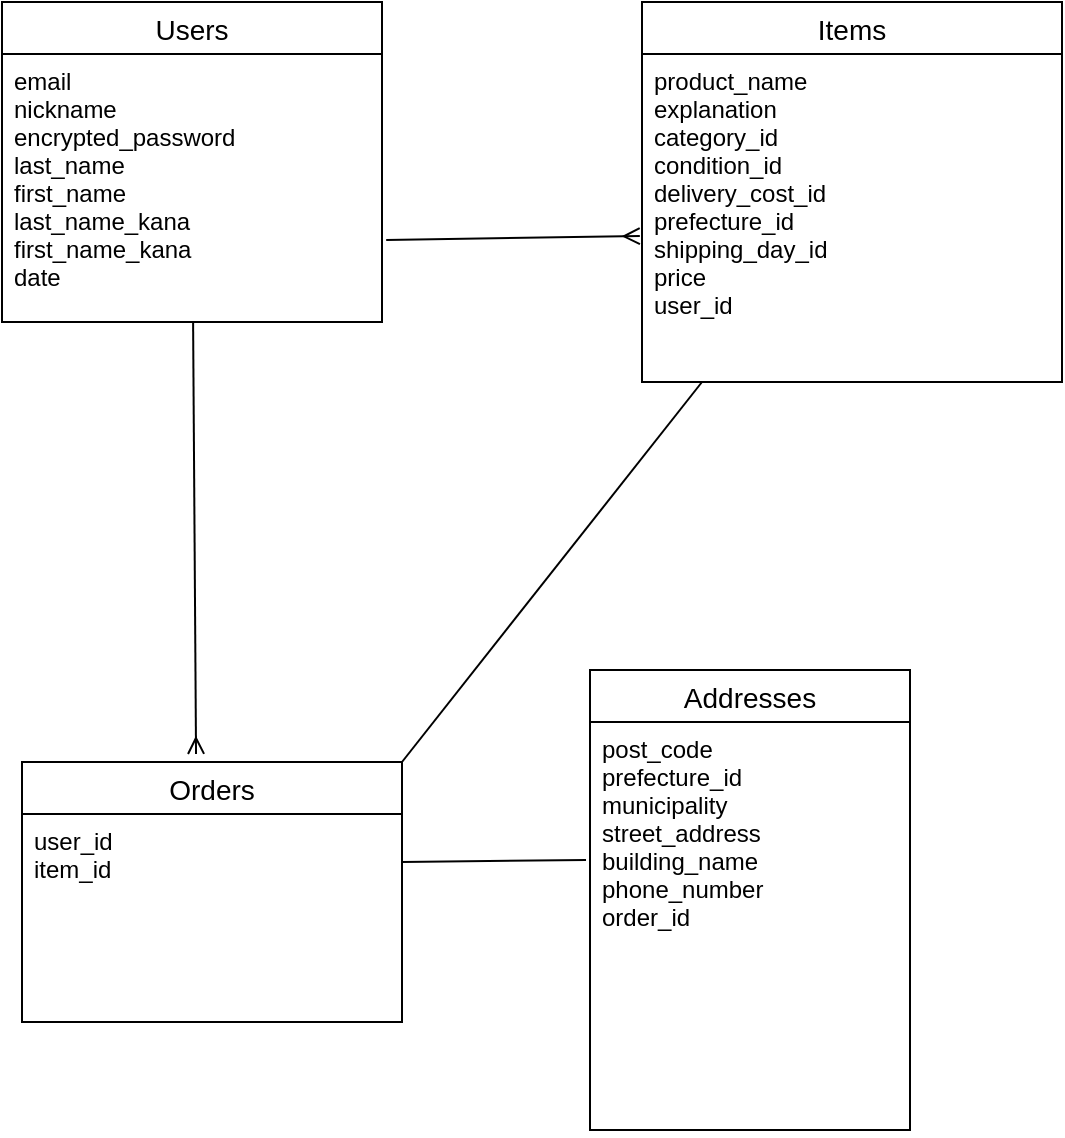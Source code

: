 <mxfile>
    <diagram id="KfAh_hk7WF3Ay11qZYcE" name="ページ1">
        <mxGraphModel dx="634" dy="716" grid="1" gridSize="10" guides="1" tooltips="1" connect="1" arrows="1" fold="1" page="1" pageScale="1" pageWidth="827" pageHeight="1169" math="0" shadow="0">
            <root>
                <mxCell id="0"/>
                <mxCell id="1" parent="0"/>
                <mxCell id="29" style="edgeStyle=none;html=1;entryX=0.458;entryY=-0.031;entryDx=0;entryDy=0;entryPerimeter=0;endArrow=ERmany;endFill=0;" parent="1" source="2" target="17" edge="1">
                    <mxGeometry relative="1" as="geometry">
                        <mxPoint x="135" y="460" as="targetPoint"/>
                    </mxGeometry>
                </mxCell>
                <mxCell id="2" value="Users" style="swimlane;fontStyle=0;childLayout=stackLayout;horizontal=1;startSize=26;horizontalStack=0;resizeParent=1;resizeParentMax=0;resizeLast=0;collapsible=1;marginBottom=0;align=center;fontSize=14;" parent="1" vertex="1">
                    <mxGeometry x="40" y="160" width="190" height="160" as="geometry"/>
                </mxCell>
                <mxCell id="4" value="email&#10;nickname&#10;encrypted_password&#10;last_name&#10;first_name&#10;last_name_kana&#10;first_name_kana&#10;date" style="text;strokeColor=none;fillColor=none;spacingLeft=4;spacingRight=4;overflow=hidden;rotatable=0;points=[[0,0.5],[1,0.5]];portConstraint=eastwest;fontSize=12;" parent="2" vertex="1">
                    <mxGeometry y="26" width="190" height="134" as="geometry"/>
                </mxCell>
                <mxCell id="28" style="edgeStyle=none;html=1;entryX=1;entryY=0;entryDx=0;entryDy=0;startArrow=none;startFill=0;endArrow=none;endFill=0;" parent="1" source="6" target="17" edge="1">
                    <mxGeometry relative="1" as="geometry"/>
                </mxCell>
                <mxCell id="6" value="Items" style="swimlane;fontStyle=0;childLayout=stackLayout;horizontal=1;startSize=26;horizontalStack=0;resizeParent=1;resizeParentMax=0;resizeLast=0;collapsible=1;marginBottom=0;align=center;fontSize=14;" parent="1" vertex="1">
                    <mxGeometry x="360" y="160" width="210" height="190" as="geometry"/>
                </mxCell>
                <mxCell id="7" value="product_name&#10;explanation&#10;category_id&#10;condition_id&#10;delivery_cost_id&#10;prefecture_id&#10;shipping_day_id&#10;price&#10;user_id" style="text;strokeColor=none;fillColor=none;spacingLeft=4;spacingRight=4;overflow=hidden;rotatable=0;points=[[0,0.5],[1,0.5]];portConstraint=eastwest;fontSize=12;" parent="6" vertex="1">
                    <mxGeometry y="26" width="210" height="164" as="geometry"/>
                </mxCell>
                <mxCell id="17" value="Orders" style="swimlane;fontStyle=0;childLayout=stackLayout;horizontal=1;startSize=26;horizontalStack=0;resizeParent=1;resizeParentMax=0;resizeLast=0;collapsible=1;marginBottom=0;align=center;fontSize=14;" parent="1" vertex="1">
                    <mxGeometry x="50" y="540" width="190" height="130" as="geometry"/>
                </mxCell>
                <mxCell id="18" value="user_id&#10;item_id" style="text;strokeColor=none;fillColor=none;spacingLeft=4;spacingRight=4;overflow=hidden;rotatable=0;points=[[0,0.5],[1,0.5]];portConstraint=eastwest;fontSize=12;" parent="17" vertex="1">
                    <mxGeometry y="26" width="190" height="104" as="geometry"/>
                </mxCell>
                <mxCell id="22" value="Addresses" style="swimlane;fontStyle=0;childLayout=stackLayout;horizontal=1;startSize=26;horizontalStack=0;resizeParent=1;resizeParentMax=0;resizeLast=0;collapsible=1;marginBottom=0;align=center;fontSize=14;" parent="1" vertex="1">
                    <mxGeometry x="334" y="494" width="160" height="230" as="geometry"/>
                </mxCell>
                <mxCell id="23" value="post_code&#10;prefecture_id&#10;municipality&#10;street_address&#10;building_name&#10;phone_number&#10;order_id&#10;&#10;" style="text;strokeColor=none;fillColor=none;spacingLeft=4;spacingRight=4;overflow=hidden;rotatable=0;points=[[0,0.5],[1,0.5]];portConstraint=eastwest;fontSize=12;" parent="22" vertex="1">
                    <mxGeometry y="26" width="160" height="204" as="geometry"/>
                </mxCell>
                <mxCell id="27" style="edgeStyle=none;html=1;entryX=-0.006;entryY=0.33;entryDx=0;entryDy=0;entryPerimeter=0;endArrow=ERmany;endFill=0;exitX=1.011;exitY=0.694;exitDx=0;exitDy=0;exitPerimeter=0;" parent="1" source="4" edge="1">
                    <mxGeometry relative="1" as="geometry">
                        <mxPoint x="230" y="346.097" as="sourcePoint"/>
                        <mxPoint x="358.92" y="277.02" as="targetPoint"/>
                    </mxGeometry>
                </mxCell>
                <mxCell id="30" style="edgeStyle=none;html=1;endArrow=none;endFill=0;" parent="1" edge="1">
                    <mxGeometry relative="1" as="geometry">
                        <mxPoint x="240" y="590" as="sourcePoint"/>
                        <mxPoint x="332" y="589" as="targetPoint"/>
                    </mxGeometry>
                </mxCell>
            </root>
        </mxGraphModel>
    </diagram>
</mxfile>